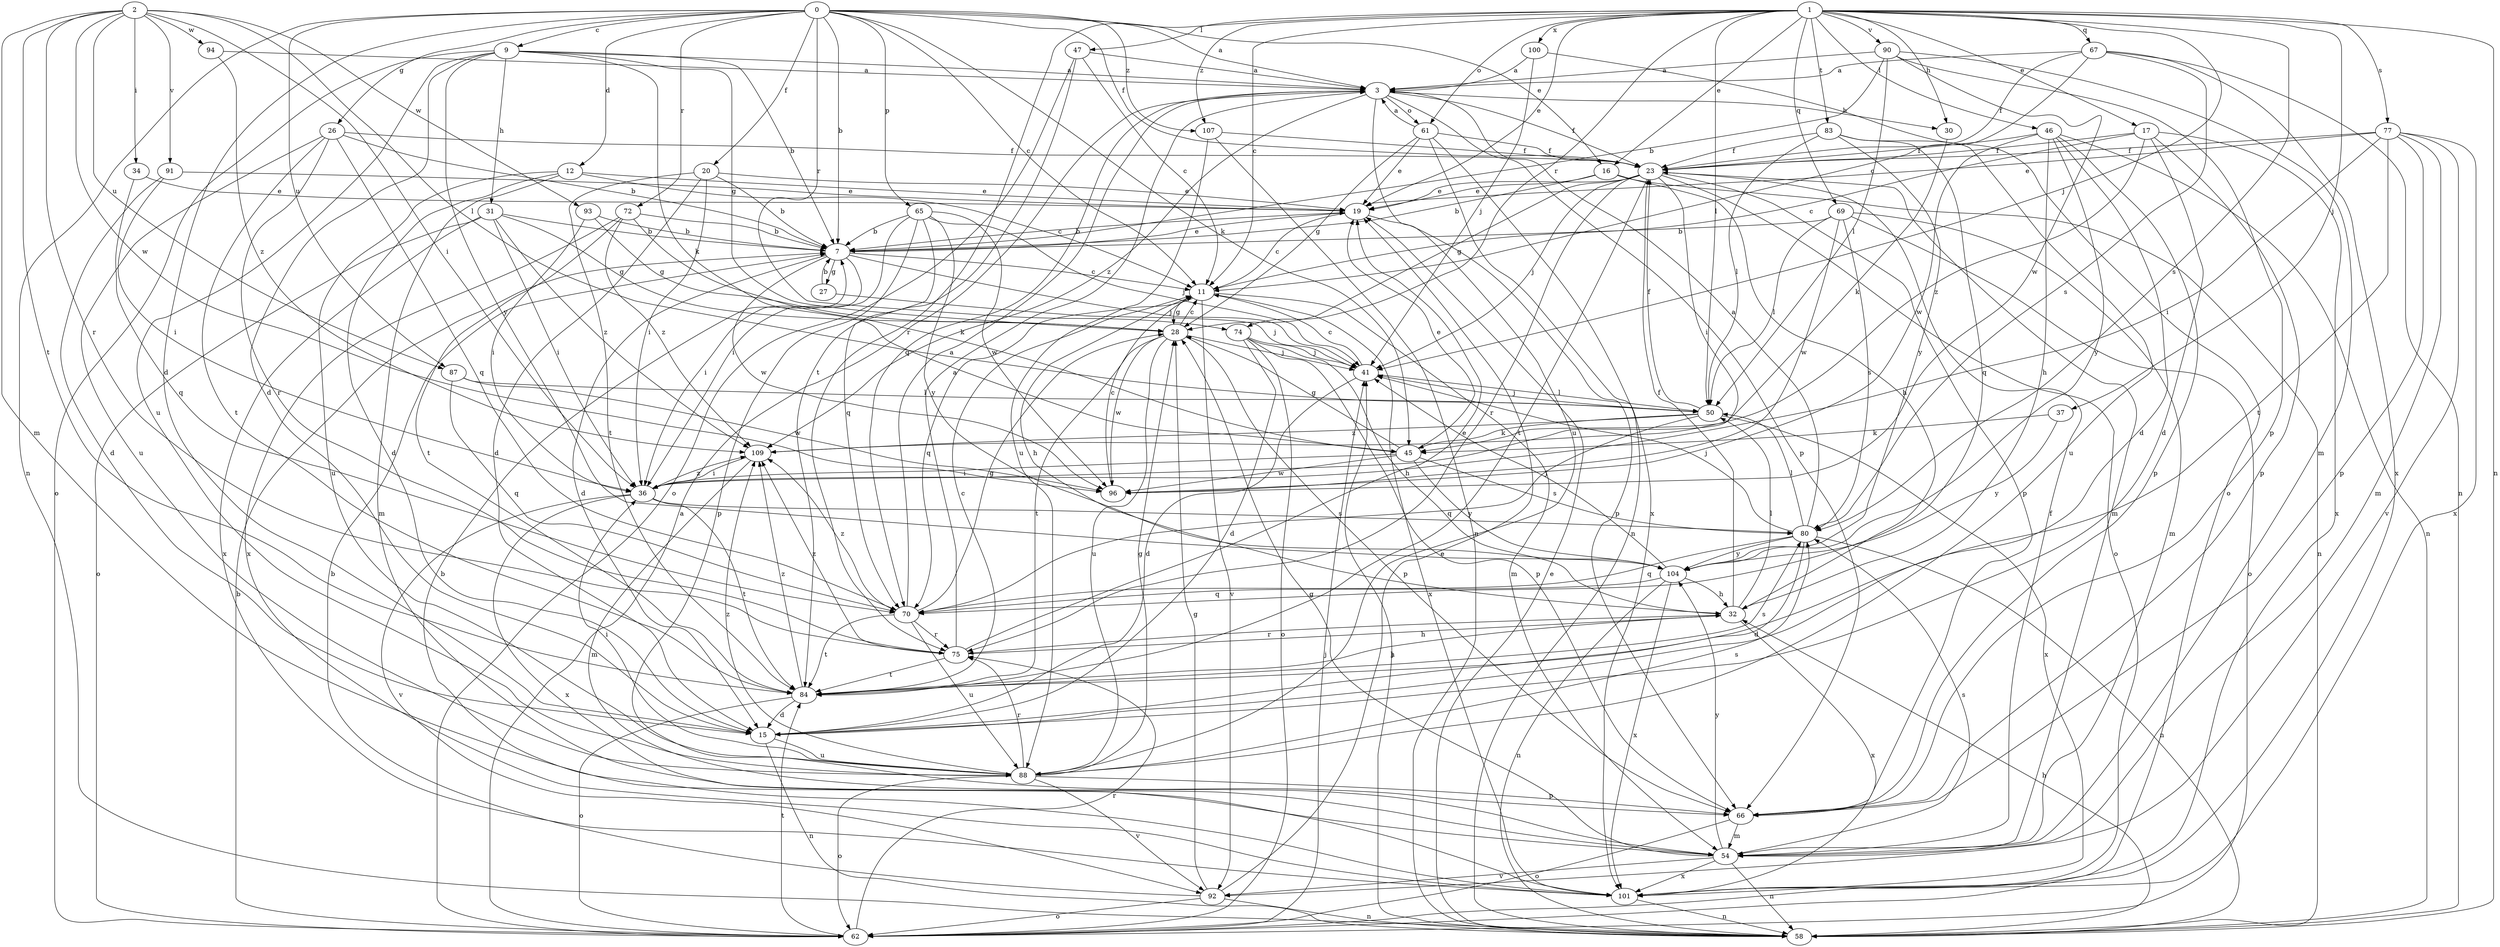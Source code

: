 strict digraph  {
0;
1;
2;
3;
7;
9;
11;
12;
15;
16;
17;
19;
20;
23;
26;
27;
28;
30;
31;
32;
34;
36;
37;
41;
45;
46;
47;
50;
54;
58;
61;
62;
65;
66;
67;
69;
70;
72;
74;
75;
77;
80;
83;
84;
87;
88;
90;
91;
92;
93;
94;
96;
100;
101;
104;
107;
109;
0 -> 3  [label=a];
0 -> 7  [label=b];
0 -> 9  [label=c];
0 -> 11  [label=c];
0 -> 12  [label=d];
0 -> 15  [label=d];
0 -> 16  [label=e];
0 -> 20  [label=f];
0 -> 23  [label=f];
0 -> 26  [label=g];
0 -> 45  [label=k];
0 -> 58  [label=n];
0 -> 65  [label=p];
0 -> 72  [label=r];
0 -> 74  [label=r];
0 -> 87  [label=u];
0 -> 107  [label=z];
1 -> 11  [label=c];
1 -> 16  [label=e];
1 -> 17  [label=e];
1 -> 19  [label=e];
1 -> 30  [label=h];
1 -> 37  [label=j];
1 -> 41  [label=j];
1 -> 46  [label=l];
1 -> 47  [label=l];
1 -> 50  [label=l];
1 -> 58  [label=n];
1 -> 61  [label=o];
1 -> 67  [label=q];
1 -> 69  [label=q];
1 -> 74  [label=r];
1 -> 75  [label=r];
1 -> 77  [label=s];
1 -> 80  [label=s];
1 -> 83  [label=t];
1 -> 90  [label=v];
1 -> 100  [label=x];
1 -> 107  [label=z];
2 -> 34  [label=i];
2 -> 36  [label=i];
2 -> 50  [label=l];
2 -> 54  [label=m];
2 -> 75  [label=r];
2 -> 84  [label=t];
2 -> 87  [label=u];
2 -> 91  [label=v];
2 -> 93  [label=w];
2 -> 94  [label=w];
2 -> 96  [label=w];
3 -> 23  [label=f];
3 -> 30  [label=h];
3 -> 61  [label=o];
3 -> 66  [label=p];
3 -> 70  [label=q];
3 -> 88  [label=u];
3 -> 109  [label=z];
7 -> 11  [label=c];
7 -> 15  [label=d];
7 -> 19  [label=e];
7 -> 27  [label=g];
7 -> 36  [label=i];
7 -> 41  [label=j];
7 -> 96  [label=w];
9 -> 3  [label=a];
9 -> 7  [label=b];
9 -> 15  [label=d];
9 -> 28  [label=g];
9 -> 31  [label=h];
9 -> 45  [label=k];
9 -> 62  [label=o];
9 -> 88  [label=u];
9 -> 104  [label=y];
11 -> 28  [label=g];
11 -> 32  [label=h];
11 -> 54  [label=m];
11 -> 70  [label=q];
11 -> 92  [label=v];
11 -> 101  [label=x];
12 -> 11  [label=c];
12 -> 15  [label=d];
12 -> 19  [label=e];
12 -> 54  [label=m];
12 -> 88  [label=u];
15 -> 58  [label=n];
15 -> 88  [label=u];
16 -> 7  [label=b];
16 -> 19  [label=e];
16 -> 32  [label=h];
16 -> 58  [label=n];
17 -> 11  [label=c];
17 -> 15  [label=d];
17 -> 23  [label=f];
17 -> 66  [label=p];
17 -> 101  [label=x];
17 -> 109  [label=z];
19 -> 7  [label=b];
19 -> 11  [label=c];
19 -> 66  [label=p];
20 -> 7  [label=b];
20 -> 15  [label=d];
20 -> 19  [label=e];
20 -> 36  [label=i];
20 -> 84  [label=t];
23 -> 19  [label=e];
23 -> 28  [label=g];
23 -> 36  [label=i];
23 -> 41  [label=j];
23 -> 54  [label=m];
23 -> 62  [label=o];
23 -> 66  [label=p];
23 -> 75  [label=r];
23 -> 84  [label=t];
26 -> 7  [label=b];
26 -> 23  [label=f];
26 -> 70  [label=q];
26 -> 75  [label=r];
26 -> 84  [label=t];
26 -> 88  [label=u];
27 -> 7  [label=b];
27 -> 41  [label=j];
28 -> 11  [label=c];
28 -> 41  [label=j];
28 -> 66  [label=p];
28 -> 84  [label=t];
28 -> 88  [label=u];
28 -> 96  [label=w];
30 -> 45  [label=k];
31 -> 7  [label=b];
31 -> 28  [label=g];
31 -> 36  [label=i];
31 -> 62  [label=o];
31 -> 101  [label=x];
31 -> 109  [label=z];
32 -> 23  [label=f];
32 -> 50  [label=l];
32 -> 75  [label=r];
32 -> 101  [label=x];
34 -> 19  [label=e];
34 -> 70  [label=q];
36 -> 80  [label=s];
36 -> 84  [label=t];
36 -> 92  [label=v];
36 -> 101  [label=x];
36 -> 109  [label=z];
37 -> 45  [label=k];
37 -> 104  [label=y];
41 -> 11  [label=c];
41 -> 15  [label=d];
41 -> 50  [label=l];
45 -> 19  [label=e];
45 -> 28  [label=g];
45 -> 36  [label=i];
45 -> 80  [label=s];
45 -> 96  [label=w];
45 -> 104  [label=y];
46 -> 15  [label=d];
46 -> 23  [label=f];
46 -> 32  [label=h];
46 -> 58  [label=n];
46 -> 66  [label=p];
46 -> 96  [label=w];
46 -> 104  [label=y];
47 -> 3  [label=a];
47 -> 11  [label=c];
47 -> 62  [label=o];
47 -> 84  [label=t];
50 -> 23  [label=f];
50 -> 41  [label=j];
50 -> 45  [label=k];
50 -> 70  [label=q];
50 -> 101  [label=x];
50 -> 109  [label=z];
54 -> 23  [label=f];
54 -> 28  [label=g];
54 -> 58  [label=n];
54 -> 80  [label=s];
54 -> 92  [label=v];
54 -> 101  [label=x];
54 -> 104  [label=y];
58 -> 19  [label=e];
58 -> 32  [label=h];
58 -> 41  [label=j];
61 -> 3  [label=a];
61 -> 19  [label=e];
61 -> 23  [label=f];
61 -> 28  [label=g];
61 -> 58  [label=n];
61 -> 101  [label=x];
62 -> 3  [label=a];
62 -> 7  [label=b];
62 -> 41  [label=j];
62 -> 75  [label=r];
62 -> 84  [label=t];
65 -> 7  [label=b];
65 -> 36  [label=i];
65 -> 41  [label=j];
65 -> 66  [label=p];
65 -> 70  [label=q];
65 -> 96  [label=w];
65 -> 104  [label=y];
66 -> 54  [label=m];
66 -> 62  [label=o];
67 -> 3  [label=a];
67 -> 11  [label=c];
67 -> 23  [label=f];
67 -> 58  [label=n];
67 -> 80  [label=s];
67 -> 101  [label=x];
69 -> 7  [label=b];
69 -> 50  [label=l];
69 -> 54  [label=m];
69 -> 62  [label=o];
69 -> 80  [label=s];
69 -> 96  [label=w];
70 -> 3  [label=a];
70 -> 28  [label=g];
70 -> 75  [label=r];
70 -> 84  [label=t];
70 -> 88  [label=u];
70 -> 109  [label=z];
72 -> 7  [label=b];
72 -> 45  [label=k];
72 -> 84  [label=t];
72 -> 101  [label=x];
72 -> 109  [label=z];
74 -> 15  [label=d];
74 -> 32  [label=h];
74 -> 41  [label=j];
74 -> 62  [label=o];
74 -> 66  [label=p];
75 -> 3  [label=a];
75 -> 19  [label=e];
75 -> 32  [label=h];
75 -> 84  [label=t];
75 -> 109  [label=z];
77 -> 19  [label=e];
77 -> 23  [label=f];
77 -> 36  [label=i];
77 -> 54  [label=m];
77 -> 66  [label=p];
77 -> 84  [label=t];
77 -> 92  [label=v];
77 -> 101  [label=x];
80 -> 3  [label=a];
80 -> 15  [label=d];
80 -> 41  [label=j];
80 -> 50  [label=l];
80 -> 58  [label=n];
80 -> 70  [label=q];
80 -> 104  [label=y];
83 -> 23  [label=f];
83 -> 50  [label=l];
83 -> 70  [label=q];
83 -> 88  [label=u];
83 -> 104  [label=y];
84 -> 11  [label=c];
84 -> 15  [label=d];
84 -> 32  [label=h];
84 -> 62  [label=o];
84 -> 80  [label=s];
84 -> 109  [label=z];
87 -> 50  [label=l];
87 -> 70  [label=q];
87 -> 96  [label=w];
88 -> 28  [label=g];
88 -> 36  [label=i];
88 -> 62  [label=o];
88 -> 66  [label=p];
88 -> 75  [label=r];
88 -> 80  [label=s];
88 -> 92  [label=v];
88 -> 109  [label=z];
90 -> 3  [label=a];
90 -> 7  [label=b];
90 -> 50  [label=l];
90 -> 54  [label=m];
90 -> 66  [label=p];
90 -> 96  [label=w];
91 -> 15  [label=d];
91 -> 19  [label=e];
91 -> 36  [label=i];
92 -> 7  [label=b];
92 -> 19  [label=e];
92 -> 28  [label=g];
92 -> 58  [label=n];
92 -> 62  [label=o];
93 -> 7  [label=b];
93 -> 28  [label=g];
93 -> 36  [label=i];
94 -> 3  [label=a];
94 -> 109  [label=z];
96 -> 11  [label=c];
100 -> 3  [label=a];
100 -> 41  [label=j];
100 -> 62  [label=o];
101 -> 7  [label=b];
101 -> 58  [label=n];
104 -> 32  [label=h];
104 -> 41  [label=j];
104 -> 58  [label=n];
104 -> 70  [label=q];
104 -> 101  [label=x];
107 -> 23  [label=f];
107 -> 58  [label=n];
107 -> 88  [label=u];
109 -> 36  [label=i];
109 -> 54  [label=m];
}
